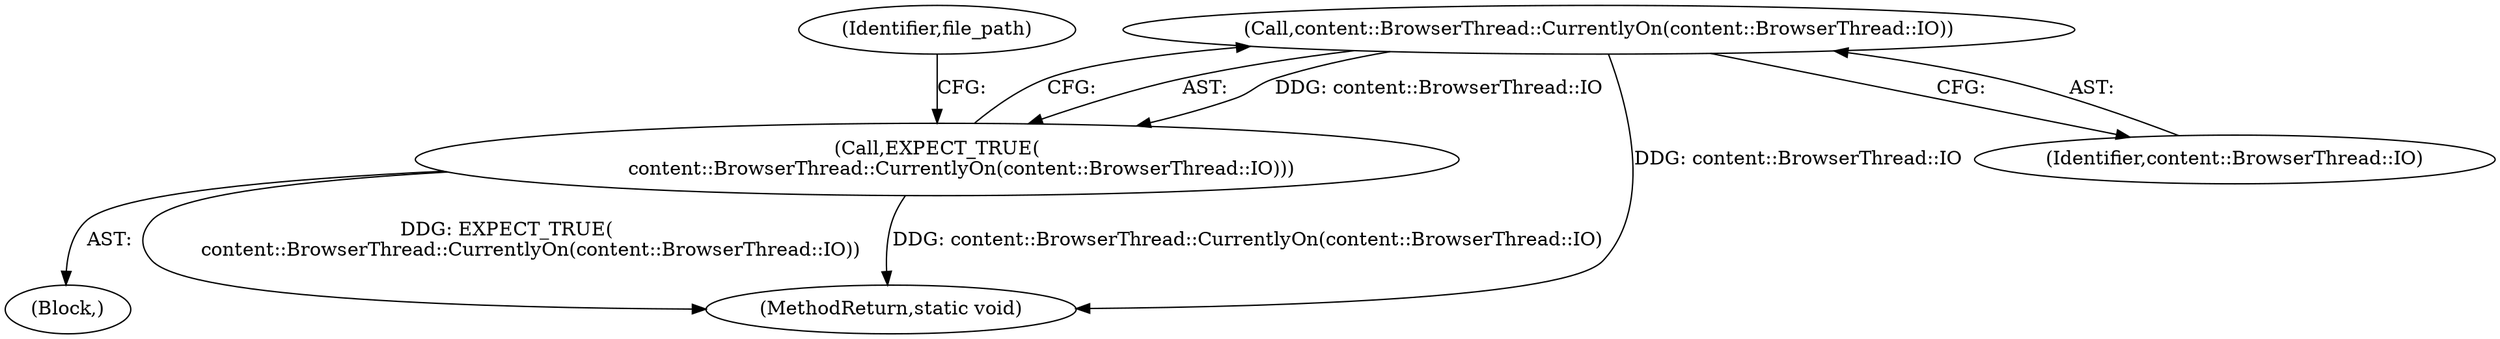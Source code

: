 digraph "1_Chrome_8b10115b2410b4bde18e094ad9fb8c5056134c87_2@API" {
"1000106" [label="(Call,content::BrowserThread::CurrentlyOn(content::BrowserThread::IO))"];
"1000105" [label="(Call,EXPECT_TRUE(\n        content::BrowserThread::CurrentlyOn(content::BrowserThread::IO)))"];
"1000110" [label="(Identifier,file_path)"];
"1000104" [label="(Block,)"];
"1000107" [label="(Identifier,content::BrowserThread::IO)"];
"1000106" [label="(Call,content::BrowserThread::CurrentlyOn(content::BrowserThread::IO))"];
"1000124" [label="(MethodReturn,static void)"];
"1000105" [label="(Call,EXPECT_TRUE(\n        content::BrowserThread::CurrentlyOn(content::BrowserThread::IO)))"];
"1000106" -> "1000105"  [label="AST: "];
"1000106" -> "1000107"  [label="CFG: "];
"1000107" -> "1000106"  [label="AST: "];
"1000105" -> "1000106"  [label="CFG: "];
"1000106" -> "1000124"  [label="DDG: content::BrowserThread::IO"];
"1000106" -> "1000105"  [label="DDG: content::BrowserThread::IO"];
"1000105" -> "1000104"  [label="AST: "];
"1000110" -> "1000105"  [label="CFG: "];
"1000105" -> "1000124"  [label="DDG: EXPECT_TRUE(\n        content::BrowserThread::CurrentlyOn(content::BrowserThread::IO))"];
"1000105" -> "1000124"  [label="DDG: content::BrowserThread::CurrentlyOn(content::BrowserThread::IO)"];
}
